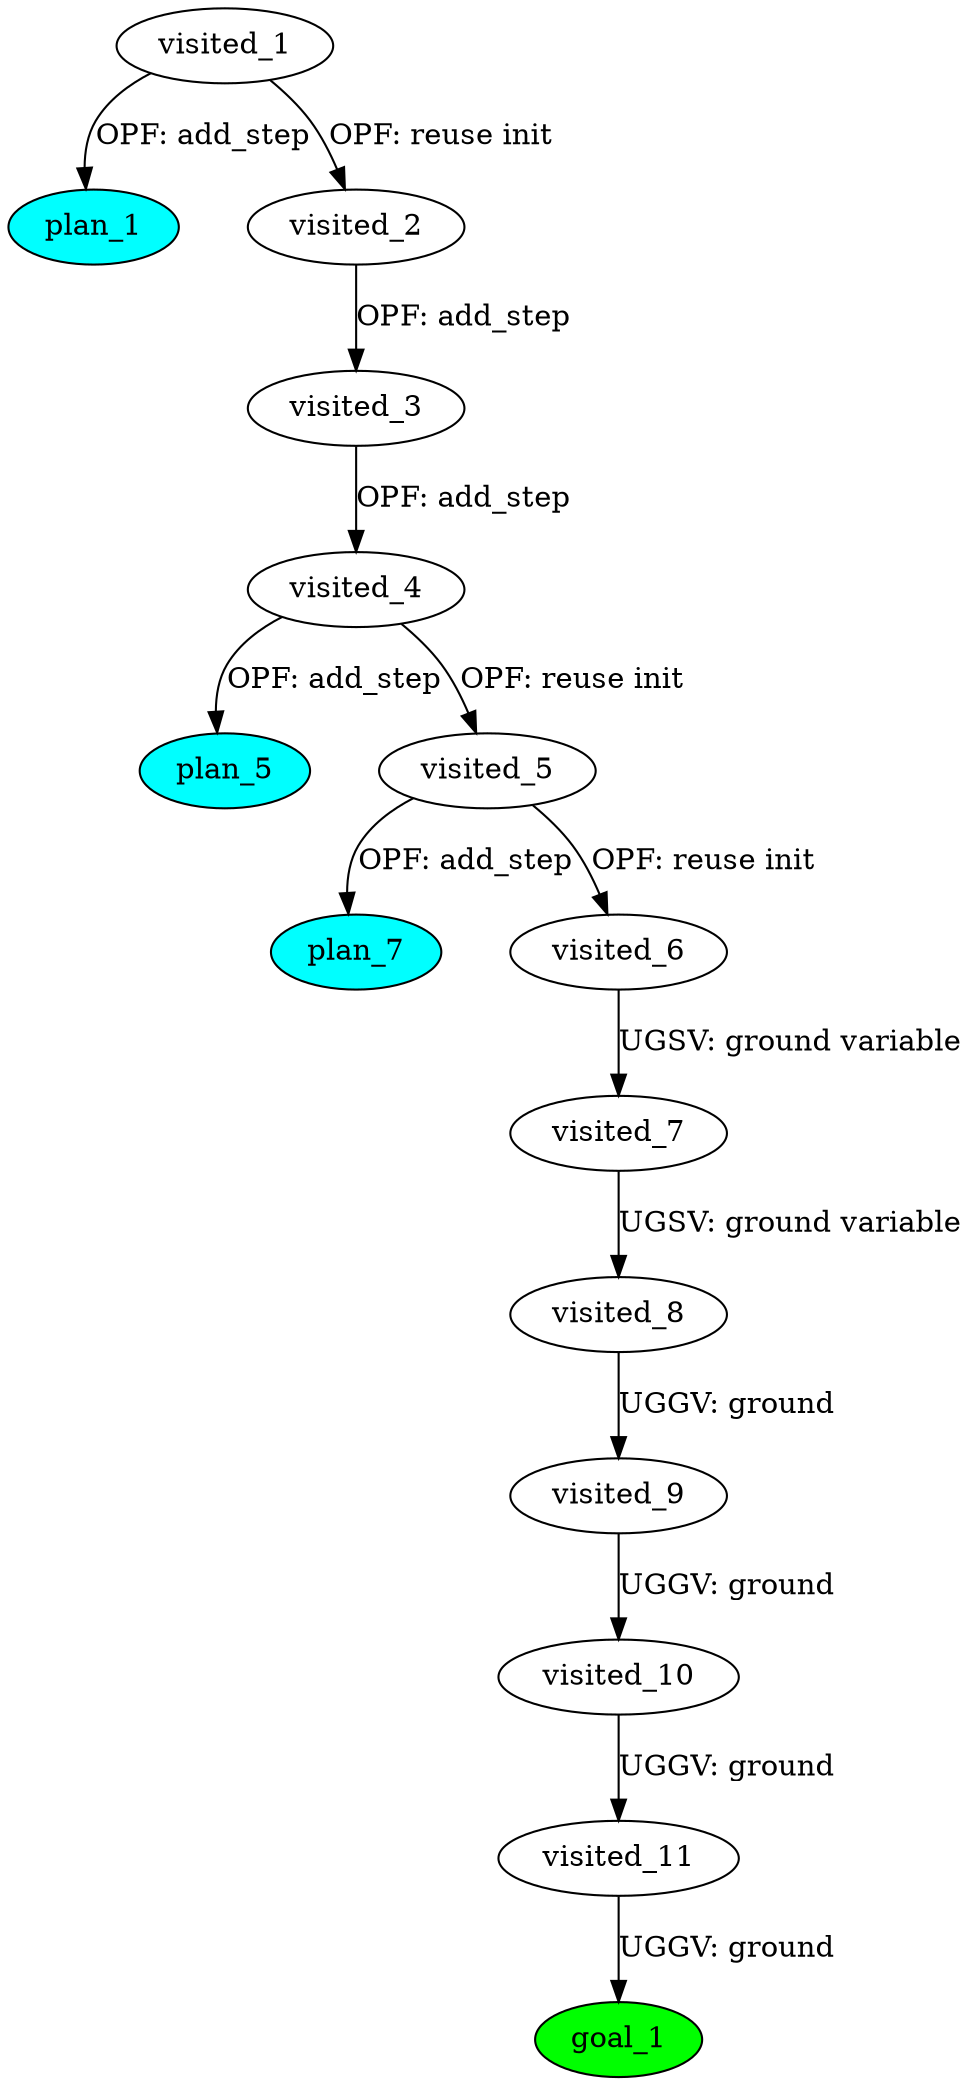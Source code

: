 digraph {
	"907fdee6-364d-063a-8fb5-6a91ebca02d3" [label=plan_0 fillcolor=cyan style=filled]
	"907fdee6-364d-063a-8fb5-6a91ebca02d3" [label=visited_1 fillcolor=white style=filled]
	"6b276e72-27fd-5565-486d-580b815ea35a" [label=plan_1 fillcolor=cyan style=filled]
	"907fdee6-364d-063a-8fb5-6a91ebca02d3" -> "6b276e72-27fd-5565-486d-580b815ea35a" [label="OPF: add_step"]
	"5ddf2edd-4c9e-d793-d253-5dc264fc77c2" [label=plan_2 fillcolor=cyan style=filled]
	"907fdee6-364d-063a-8fb5-6a91ebca02d3" -> "5ddf2edd-4c9e-d793-d253-5dc264fc77c2" [label="OPF: reuse init"]
	"5ddf2edd-4c9e-d793-d253-5dc264fc77c2" [label=visited_2 fillcolor=white style=filled]
	"94eef728-b20e-5218-c696-2c3516776890" [label=plan_3 fillcolor=cyan style=filled]
	"5ddf2edd-4c9e-d793-d253-5dc264fc77c2" -> "94eef728-b20e-5218-c696-2c3516776890" [label="OPF: add_step"]
	"94eef728-b20e-5218-c696-2c3516776890" [label=visited_3 fillcolor=white style=filled]
	"87c168e5-7b04-dd4d-7788-1fc88cff1e20" [label=plan_4 fillcolor=cyan style=filled]
	"94eef728-b20e-5218-c696-2c3516776890" -> "87c168e5-7b04-dd4d-7788-1fc88cff1e20" [label="OPF: add_step"]
	"87c168e5-7b04-dd4d-7788-1fc88cff1e20" [label=visited_4 fillcolor=white style=filled]
	"d2091c54-f440-ea5e-ffe1-7892ff758144" [label=plan_5 fillcolor=cyan style=filled]
	"87c168e5-7b04-dd4d-7788-1fc88cff1e20" -> "d2091c54-f440-ea5e-ffe1-7892ff758144" [label="OPF: add_step"]
	"530c4dd1-d762-b852-d20d-6512aa286748" [label=plan_6 fillcolor=cyan style=filled]
	"87c168e5-7b04-dd4d-7788-1fc88cff1e20" -> "530c4dd1-d762-b852-d20d-6512aa286748" [label="OPF: reuse init"]
	"530c4dd1-d762-b852-d20d-6512aa286748" [label=visited_5 fillcolor=white style=filled]
	"4bc88991-f7c8-9df0-88f4-f9d0787d8573" [label=plan_7 fillcolor=cyan style=filled]
	"530c4dd1-d762-b852-d20d-6512aa286748" -> "4bc88991-f7c8-9df0-88f4-f9d0787d8573" [label="OPF: add_step"]
	"807606ac-9da2-24b2-a0ed-a54220176399" [label=plan_8 fillcolor=cyan style=filled]
	"530c4dd1-d762-b852-d20d-6512aa286748" -> "807606ac-9da2-24b2-a0ed-a54220176399" [label="OPF: reuse init"]
	"807606ac-9da2-24b2-a0ed-a54220176399" [label=visited_6 fillcolor=white style=filled]
	"9f9f6fbe-7bfa-013c-d77d-2ca5a4424db0" [label=plan_9 fillcolor=cyan style=filled]
	"807606ac-9da2-24b2-a0ed-a54220176399" -> "9f9f6fbe-7bfa-013c-d77d-2ca5a4424db0" [label="UGSV: ground variable"]
	"9f9f6fbe-7bfa-013c-d77d-2ca5a4424db0" [label=visited_7 fillcolor=white style=filled]
	"824e1999-a932-cca5-6e1f-8fd3bb5cbeaf" [label=plan_10 fillcolor=cyan style=filled]
	"9f9f6fbe-7bfa-013c-d77d-2ca5a4424db0" -> "824e1999-a932-cca5-6e1f-8fd3bb5cbeaf" [label="UGSV: ground variable"]
	"824e1999-a932-cca5-6e1f-8fd3bb5cbeaf" [label=visited_8 fillcolor=white style=filled]
	"6fcb9bf5-40e3-0fab-a395-9d2eebb4b1ec" [label=plan_11 fillcolor=cyan style=filled]
	"824e1999-a932-cca5-6e1f-8fd3bb5cbeaf" -> "6fcb9bf5-40e3-0fab-a395-9d2eebb4b1ec" [label="UGGV: ground"]
	"6fcb9bf5-40e3-0fab-a395-9d2eebb4b1ec" [label=visited_9 fillcolor=white style=filled]
	"0d95b5be-ceca-16ea-68ec-8182d68ef2d7" [label=plan_12 fillcolor=cyan style=filled]
	"6fcb9bf5-40e3-0fab-a395-9d2eebb4b1ec" -> "0d95b5be-ceca-16ea-68ec-8182d68ef2d7" [label="UGGV: ground"]
	"0d95b5be-ceca-16ea-68ec-8182d68ef2d7" [label=visited_10 fillcolor=white style=filled]
	"7e804bb3-1a3c-6d90-c9e6-cbd2c88899df" [label=plan_13 fillcolor=cyan style=filled]
	"0d95b5be-ceca-16ea-68ec-8182d68ef2d7" -> "7e804bb3-1a3c-6d90-c9e6-cbd2c88899df" [label="UGGV: ground"]
	"7e804bb3-1a3c-6d90-c9e6-cbd2c88899df" [label=visited_11 fillcolor=white style=filled]
	"bceb5b83-c429-29e1-ccc3-e1b5039a84ed" [label=plan_14 fillcolor=cyan style=filled]
	"7e804bb3-1a3c-6d90-c9e6-cbd2c88899df" -> "bceb5b83-c429-29e1-ccc3-e1b5039a84ed" [label="UGGV: ground"]
	"bceb5b83-c429-29e1-ccc3-e1b5039a84ed" [label=visited_12 fillcolor=white style=filled]
	"bceb5b83-c429-29e1-ccc3-e1b5039a84ed" [label=goal_1 fillcolor=green style=filled]
}
